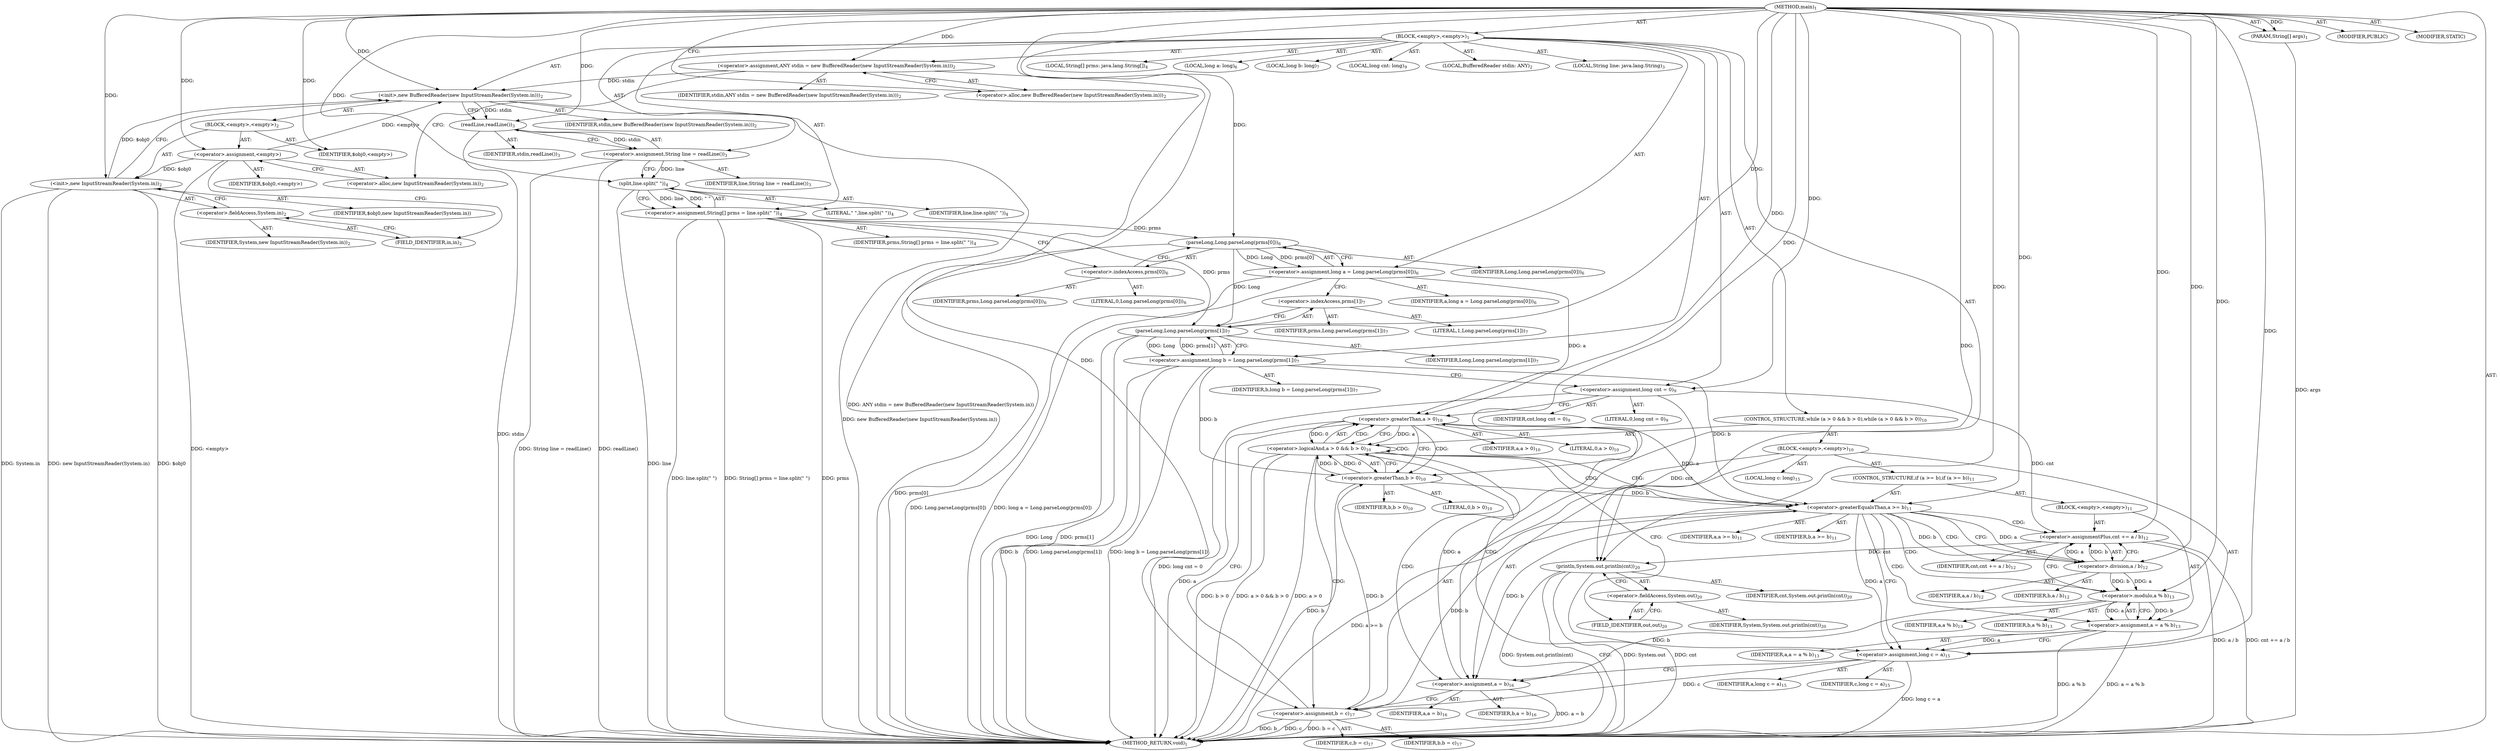 digraph "main" {  
"19" [label = <(METHOD,main)<SUB>1</SUB>> ]
"20" [label = <(PARAM,String[] args)<SUB>1</SUB>> ]
"21" [label = <(BLOCK,&lt;empty&gt;,&lt;empty&gt;)<SUB>1</SUB>> ]
"4" [label = <(LOCAL,BufferedReader stdin: ANY)<SUB>2</SUB>> ]
"22" [label = <(&lt;operator&gt;.assignment,ANY stdin = new BufferedReader(new InputStreamReader(System.in)))<SUB>2</SUB>> ]
"23" [label = <(IDENTIFIER,stdin,ANY stdin = new BufferedReader(new InputStreamReader(System.in)))<SUB>2</SUB>> ]
"24" [label = <(&lt;operator&gt;.alloc,new BufferedReader(new InputStreamReader(System.in)))<SUB>2</SUB>> ]
"25" [label = <(&lt;init&gt;,new BufferedReader(new InputStreamReader(System.in)))<SUB>2</SUB>> ]
"3" [label = <(IDENTIFIER,stdin,new BufferedReader(new InputStreamReader(System.in)))<SUB>2</SUB>> ]
"26" [label = <(BLOCK,&lt;empty&gt;,&lt;empty&gt;)<SUB>2</SUB>> ]
"27" [label = <(&lt;operator&gt;.assignment,&lt;empty&gt;)> ]
"28" [label = <(IDENTIFIER,$obj0,&lt;empty&gt;)> ]
"29" [label = <(&lt;operator&gt;.alloc,new InputStreamReader(System.in))<SUB>2</SUB>> ]
"30" [label = <(&lt;init&gt;,new InputStreamReader(System.in))<SUB>2</SUB>> ]
"31" [label = <(IDENTIFIER,$obj0,new InputStreamReader(System.in))> ]
"32" [label = <(&lt;operator&gt;.fieldAccess,System.in)<SUB>2</SUB>> ]
"33" [label = <(IDENTIFIER,System,new InputStreamReader(System.in))<SUB>2</SUB>> ]
"34" [label = <(FIELD_IDENTIFIER,in,in)<SUB>2</SUB>> ]
"35" [label = <(IDENTIFIER,$obj0,&lt;empty&gt;)> ]
"36" [label = <(LOCAL,String line: java.lang.String)<SUB>3</SUB>> ]
"37" [label = <(&lt;operator&gt;.assignment,String line = readLine())<SUB>3</SUB>> ]
"38" [label = <(IDENTIFIER,line,String line = readLine())<SUB>3</SUB>> ]
"39" [label = <(readLine,readLine())<SUB>3</SUB>> ]
"40" [label = <(IDENTIFIER,stdin,readLine())<SUB>3</SUB>> ]
"41" [label = <(LOCAL,String[] prms: java.lang.String[])<SUB>4</SUB>> ]
"42" [label = <(&lt;operator&gt;.assignment,String[] prms = line.split(&quot; &quot;))<SUB>4</SUB>> ]
"43" [label = <(IDENTIFIER,prms,String[] prms = line.split(&quot; &quot;))<SUB>4</SUB>> ]
"44" [label = <(split,line.split(&quot; &quot;))<SUB>4</SUB>> ]
"45" [label = <(IDENTIFIER,line,line.split(&quot; &quot;))<SUB>4</SUB>> ]
"46" [label = <(LITERAL,&quot; &quot;,line.split(&quot; &quot;))<SUB>4</SUB>> ]
"47" [label = <(LOCAL,long a: long)<SUB>6</SUB>> ]
"48" [label = <(&lt;operator&gt;.assignment,long a = Long.parseLong(prms[0]))<SUB>6</SUB>> ]
"49" [label = <(IDENTIFIER,a,long a = Long.parseLong(prms[0]))<SUB>6</SUB>> ]
"50" [label = <(parseLong,Long.parseLong(prms[0]))<SUB>6</SUB>> ]
"51" [label = <(IDENTIFIER,Long,Long.parseLong(prms[0]))<SUB>6</SUB>> ]
"52" [label = <(&lt;operator&gt;.indexAccess,prms[0])<SUB>6</SUB>> ]
"53" [label = <(IDENTIFIER,prms,Long.parseLong(prms[0]))<SUB>6</SUB>> ]
"54" [label = <(LITERAL,0,Long.parseLong(prms[0]))<SUB>6</SUB>> ]
"55" [label = <(LOCAL,long b: long)<SUB>7</SUB>> ]
"56" [label = <(&lt;operator&gt;.assignment,long b = Long.parseLong(prms[1]))<SUB>7</SUB>> ]
"57" [label = <(IDENTIFIER,b,long b = Long.parseLong(prms[1]))<SUB>7</SUB>> ]
"58" [label = <(parseLong,Long.parseLong(prms[1]))<SUB>7</SUB>> ]
"59" [label = <(IDENTIFIER,Long,Long.parseLong(prms[1]))<SUB>7</SUB>> ]
"60" [label = <(&lt;operator&gt;.indexAccess,prms[1])<SUB>7</SUB>> ]
"61" [label = <(IDENTIFIER,prms,Long.parseLong(prms[1]))<SUB>7</SUB>> ]
"62" [label = <(LITERAL,1,Long.parseLong(prms[1]))<SUB>7</SUB>> ]
"63" [label = <(LOCAL,long cnt: long)<SUB>9</SUB>> ]
"64" [label = <(&lt;operator&gt;.assignment,long cnt = 0)<SUB>9</SUB>> ]
"65" [label = <(IDENTIFIER,cnt,long cnt = 0)<SUB>9</SUB>> ]
"66" [label = <(LITERAL,0,long cnt = 0)<SUB>9</SUB>> ]
"67" [label = <(CONTROL_STRUCTURE,while (a &gt; 0 &amp;&amp; b &gt; 0),while (a &gt; 0 &amp;&amp; b &gt; 0))<SUB>10</SUB>> ]
"68" [label = <(&lt;operator&gt;.logicalAnd,a &gt; 0 &amp;&amp; b &gt; 0)<SUB>10</SUB>> ]
"69" [label = <(&lt;operator&gt;.greaterThan,a &gt; 0)<SUB>10</SUB>> ]
"70" [label = <(IDENTIFIER,a,a &gt; 0)<SUB>10</SUB>> ]
"71" [label = <(LITERAL,0,a &gt; 0)<SUB>10</SUB>> ]
"72" [label = <(&lt;operator&gt;.greaterThan,b &gt; 0)<SUB>10</SUB>> ]
"73" [label = <(IDENTIFIER,b,b &gt; 0)<SUB>10</SUB>> ]
"74" [label = <(LITERAL,0,b &gt; 0)<SUB>10</SUB>> ]
"75" [label = <(BLOCK,&lt;empty&gt;,&lt;empty&gt;)<SUB>10</SUB>> ]
"76" [label = <(CONTROL_STRUCTURE,if (a &gt;= b),if (a &gt;= b))<SUB>11</SUB>> ]
"77" [label = <(&lt;operator&gt;.greaterEqualsThan,a &gt;= b)<SUB>11</SUB>> ]
"78" [label = <(IDENTIFIER,a,a &gt;= b)<SUB>11</SUB>> ]
"79" [label = <(IDENTIFIER,b,a &gt;= b)<SUB>11</SUB>> ]
"80" [label = <(BLOCK,&lt;empty&gt;,&lt;empty&gt;)<SUB>11</SUB>> ]
"81" [label = <(&lt;operator&gt;.assignmentPlus,cnt += a / b)<SUB>12</SUB>> ]
"82" [label = <(IDENTIFIER,cnt,cnt += a / b)<SUB>12</SUB>> ]
"83" [label = <(&lt;operator&gt;.division,a / b)<SUB>12</SUB>> ]
"84" [label = <(IDENTIFIER,a,a / b)<SUB>12</SUB>> ]
"85" [label = <(IDENTIFIER,b,a / b)<SUB>12</SUB>> ]
"86" [label = <(&lt;operator&gt;.assignment,a = a % b)<SUB>13</SUB>> ]
"87" [label = <(IDENTIFIER,a,a = a % b)<SUB>13</SUB>> ]
"88" [label = <(&lt;operator&gt;.modulo,a % b)<SUB>13</SUB>> ]
"89" [label = <(IDENTIFIER,a,a % b)<SUB>13</SUB>> ]
"90" [label = <(IDENTIFIER,b,a % b)<SUB>13</SUB>> ]
"91" [label = <(LOCAL,long c: long)<SUB>15</SUB>> ]
"92" [label = <(&lt;operator&gt;.assignment,long c = a)<SUB>15</SUB>> ]
"93" [label = <(IDENTIFIER,c,long c = a)<SUB>15</SUB>> ]
"94" [label = <(IDENTIFIER,a,long c = a)<SUB>15</SUB>> ]
"95" [label = <(&lt;operator&gt;.assignment,a = b)<SUB>16</SUB>> ]
"96" [label = <(IDENTIFIER,a,a = b)<SUB>16</SUB>> ]
"97" [label = <(IDENTIFIER,b,a = b)<SUB>16</SUB>> ]
"98" [label = <(&lt;operator&gt;.assignment,b = c)<SUB>17</SUB>> ]
"99" [label = <(IDENTIFIER,b,b = c)<SUB>17</SUB>> ]
"100" [label = <(IDENTIFIER,c,b = c)<SUB>17</SUB>> ]
"101" [label = <(println,System.out.println(cnt))<SUB>20</SUB>> ]
"102" [label = <(&lt;operator&gt;.fieldAccess,System.out)<SUB>20</SUB>> ]
"103" [label = <(IDENTIFIER,System,System.out.println(cnt))<SUB>20</SUB>> ]
"104" [label = <(FIELD_IDENTIFIER,out,out)<SUB>20</SUB>> ]
"105" [label = <(IDENTIFIER,cnt,System.out.println(cnt))<SUB>20</SUB>> ]
"106" [label = <(MODIFIER,PUBLIC)> ]
"107" [label = <(MODIFIER,STATIC)> ]
"108" [label = <(METHOD_RETURN,void)<SUB>1</SUB>> ]
  "19" -> "20"  [ label = "AST: "] 
  "19" -> "21"  [ label = "AST: "] 
  "19" -> "106"  [ label = "AST: "] 
  "19" -> "107"  [ label = "AST: "] 
  "19" -> "108"  [ label = "AST: "] 
  "21" -> "4"  [ label = "AST: "] 
  "21" -> "22"  [ label = "AST: "] 
  "21" -> "25"  [ label = "AST: "] 
  "21" -> "36"  [ label = "AST: "] 
  "21" -> "37"  [ label = "AST: "] 
  "21" -> "41"  [ label = "AST: "] 
  "21" -> "42"  [ label = "AST: "] 
  "21" -> "47"  [ label = "AST: "] 
  "21" -> "48"  [ label = "AST: "] 
  "21" -> "55"  [ label = "AST: "] 
  "21" -> "56"  [ label = "AST: "] 
  "21" -> "63"  [ label = "AST: "] 
  "21" -> "64"  [ label = "AST: "] 
  "21" -> "67"  [ label = "AST: "] 
  "21" -> "101"  [ label = "AST: "] 
  "22" -> "23"  [ label = "AST: "] 
  "22" -> "24"  [ label = "AST: "] 
  "25" -> "3"  [ label = "AST: "] 
  "25" -> "26"  [ label = "AST: "] 
  "26" -> "27"  [ label = "AST: "] 
  "26" -> "30"  [ label = "AST: "] 
  "26" -> "35"  [ label = "AST: "] 
  "27" -> "28"  [ label = "AST: "] 
  "27" -> "29"  [ label = "AST: "] 
  "30" -> "31"  [ label = "AST: "] 
  "30" -> "32"  [ label = "AST: "] 
  "32" -> "33"  [ label = "AST: "] 
  "32" -> "34"  [ label = "AST: "] 
  "37" -> "38"  [ label = "AST: "] 
  "37" -> "39"  [ label = "AST: "] 
  "39" -> "40"  [ label = "AST: "] 
  "42" -> "43"  [ label = "AST: "] 
  "42" -> "44"  [ label = "AST: "] 
  "44" -> "45"  [ label = "AST: "] 
  "44" -> "46"  [ label = "AST: "] 
  "48" -> "49"  [ label = "AST: "] 
  "48" -> "50"  [ label = "AST: "] 
  "50" -> "51"  [ label = "AST: "] 
  "50" -> "52"  [ label = "AST: "] 
  "52" -> "53"  [ label = "AST: "] 
  "52" -> "54"  [ label = "AST: "] 
  "56" -> "57"  [ label = "AST: "] 
  "56" -> "58"  [ label = "AST: "] 
  "58" -> "59"  [ label = "AST: "] 
  "58" -> "60"  [ label = "AST: "] 
  "60" -> "61"  [ label = "AST: "] 
  "60" -> "62"  [ label = "AST: "] 
  "64" -> "65"  [ label = "AST: "] 
  "64" -> "66"  [ label = "AST: "] 
  "67" -> "68"  [ label = "AST: "] 
  "67" -> "75"  [ label = "AST: "] 
  "68" -> "69"  [ label = "AST: "] 
  "68" -> "72"  [ label = "AST: "] 
  "69" -> "70"  [ label = "AST: "] 
  "69" -> "71"  [ label = "AST: "] 
  "72" -> "73"  [ label = "AST: "] 
  "72" -> "74"  [ label = "AST: "] 
  "75" -> "76"  [ label = "AST: "] 
  "75" -> "91"  [ label = "AST: "] 
  "75" -> "92"  [ label = "AST: "] 
  "75" -> "95"  [ label = "AST: "] 
  "75" -> "98"  [ label = "AST: "] 
  "76" -> "77"  [ label = "AST: "] 
  "76" -> "80"  [ label = "AST: "] 
  "77" -> "78"  [ label = "AST: "] 
  "77" -> "79"  [ label = "AST: "] 
  "80" -> "81"  [ label = "AST: "] 
  "80" -> "86"  [ label = "AST: "] 
  "81" -> "82"  [ label = "AST: "] 
  "81" -> "83"  [ label = "AST: "] 
  "83" -> "84"  [ label = "AST: "] 
  "83" -> "85"  [ label = "AST: "] 
  "86" -> "87"  [ label = "AST: "] 
  "86" -> "88"  [ label = "AST: "] 
  "88" -> "89"  [ label = "AST: "] 
  "88" -> "90"  [ label = "AST: "] 
  "92" -> "93"  [ label = "AST: "] 
  "92" -> "94"  [ label = "AST: "] 
  "95" -> "96"  [ label = "AST: "] 
  "95" -> "97"  [ label = "AST: "] 
  "98" -> "99"  [ label = "AST: "] 
  "98" -> "100"  [ label = "AST: "] 
  "101" -> "102"  [ label = "AST: "] 
  "101" -> "105"  [ label = "AST: "] 
  "102" -> "103"  [ label = "AST: "] 
  "102" -> "104"  [ label = "AST: "] 
  "22" -> "29"  [ label = "CFG: "] 
  "25" -> "39"  [ label = "CFG: "] 
  "37" -> "44"  [ label = "CFG: "] 
  "42" -> "52"  [ label = "CFG: "] 
  "48" -> "60"  [ label = "CFG: "] 
  "56" -> "64"  [ label = "CFG: "] 
  "64" -> "69"  [ label = "CFG: "] 
  "101" -> "108"  [ label = "CFG: "] 
  "24" -> "22"  [ label = "CFG: "] 
  "39" -> "37"  [ label = "CFG: "] 
  "44" -> "42"  [ label = "CFG: "] 
  "50" -> "48"  [ label = "CFG: "] 
  "58" -> "56"  [ label = "CFG: "] 
  "68" -> "77"  [ label = "CFG: "] 
  "68" -> "104"  [ label = "CFG: "] 
  "102" -> "101"  [ label = "CFG: "] 
  "27" -> "34"  [ label = "CFG: "] 
  "30" -> "25"  [ label = "CFG: "] 
  "52" -> "50"  [ label = "CFG: "] 
  "60" -> "58"  [ label = "CFG: "] 
  "69" -> "68"  [ label = "CFG: "] 
  "69" -> "72"  [ label = "CFG: "] 
  "72" -> "68"  [ label = "CFG: "] 
  "92" -> "95"  [ label = "CFG: "] 
  "95" -> "98"  [ label = "CFG: "] 
  "98" -> "69"  [ label = "CFG: "] 
  "104" -> "102"  [ label = "CFG: "] 
  "29" -> "27"  [ label = "CFG: "] 
  "32" -> "30"  [ label = "CFG: "] 
  "77" -> "83"  [ label = "CFG: "] 
  "77" -> "92"  [ label = "CFG: "] 
  "34" -> "32"  [ label = "CFG: "] 
  "81" -> "88"  [ label = "CFG: "] 
  "86" -> "92"  [ label = "CFG: "] 
  "83" -> "81"  [ label = "CFG: "] 
  "88" -> "86"  [ label = "CFG: "] 
  "19" -> "24"  [ label = "CFG: "] 
  "20" -> "108"  [ label = "DDG: args"] 
  "22" -> "108"  [ label = "DDG: ANY stdin = new BufferedReader(new InputStreamReader(System.in))"] 
  "27" -> "108"  [ label = "DDG: &lt;empty&gt;"] 
  "30" -> "108"  [ label = "DDG: $obj0"] 
  "30" -> "108"  [ label = "DDG: System.in"] 
  "30" -> "108"  [ label = "DDG: new InputStreamReader(System.in)"] 
  "25" -> "108"  [ label = "DDG: new BufferedReader(new InputStreamReader(System.in))"] 
  "39" -> "108"  [ label = "DDG: stdin"] 
  "37" -> "108"  [ label = "DDG: readLine()"] 
  "37" -> "108"  [ label = "DDG: String line = readLine()"] 
  "42" -> "108"  [ label = "DDG: prms"] 
  "44" -> "108"  [ label = "DDG: line"] 
  "42" -> "108"  [ label = "DDG: line.split(&quot; &quot;)"] 
  "42" -> "108"  [ label = "DDG: String[] prms = line.split(&quot; &quot;)"] 
  "50" -> "108"  [ label = "DDG: prms[0]"] 
  "48" -> "108"  [ label = "DDG: Long.parseLong(prms[0])"] 
  "48" -> "108"  [ label = "DDG: long a = Long.parseLong(prms[0])"] 
  "56" -> "108"  [ label = "DDG: b"] 
  "58" -> "108"  [ label = "DDG: Long"] 
  "58" -> "108"  [ label = "DDG: prms[1]"] 
  "56" -> "108"  [ label = "DDG: Long.parseLong(prms[1])"] 
  "56" -> "108"  [ label = "DDG: long b = Long.parseLong(prms[1])"] 
  "64" -> "108"  [ label = "DDG: long cnt = 0"] 
  "69" -> "108"  [ label = "DDG: a"] 
  "68" -> "108"  [ label = "DDG: a &gt; 0"] 
  "72" -> "108"  [ label = "DDG: b"] 
  "68" -> "108"  [ label = "DDG: b &gt; 0"] 
  "68" -> "108"  [ label = "DDG: a &gt; 0 &amp;&amp; b &gt; 0"] 
  "101" -> "108"  [ label = "DDG: System.out"] 
  "101" -> "108"  [ label = "DDG: cnt"] 
  "101" -> "108"  [ label = "DDG: System.out.println(cnt)"] 
  "77" -> "108"  [ label = "DDG: a &gt;= b"] 
  "81" -> "108"  [ label = "DDG: a / b"] 
  "81" -> "108"  [ label = "DDG: cnt += a / b"] 
  "86" -> "108"  [ label = "DDG: a % b"] 
  "86" -> "108"  [ label = "DDG: a = a % b"] 
  "92" -> "108"  [ label = "DDG: long c = a"] 
  "95" -> "108"  [ label = "DDG: a = b"] 
  "98" -> "108"  [ label = "DDG: b"] 
  "98" -> "108"  [ label = "DDG: c"] 
  "98" -> "108"  [ label = "DDG: b = c"] 
  "19" -> "20"  [ label = "DDG: "] 
  "19" -> "22"  [ label = "DDG: "] 
  "39" -> "37"  [ label = "DDG: stdin"] 
  "44" -> "42"  [ label = "DDG: line"] 
  "44" -> "42"  [ label = "DDG: &quot; &quot;"] 
  "50" -> "48"  [ label = "DDG: Long"] 
  "50" -> "48"  [ label = "DDG: prms[0]"] 
  "58" -> "56"  [ label = "DDG: Long"] 
  "58" -> "56"  [ label = "DDG: prms[1]"] 
  "19" -> "64"  [ label = "DDG: "] 
  "22" -> "25"  [ label = "DDG: stdin"] 
  "19" -> "25"  [ label = "DDG: "] 
  "27" -> "25"  [ label = "DDG: &lt;empty&gt;"] 
  "30" -> "25"  [ label = "DDG: $obj0"] 
  "64" -> "101"  [ label = "DDG: cnt"] 
  "81" -> "101"  [ label = "DDG: cnt"] 
  "19" -> "101"  [ label = "DDG: "] 
  "19" -> "27"  [ label = "DDG: "] 
  "19" -> "35"  [ label = "DDG: "] 
  "25" -> "39"  [ label = "DDG: stdin"] 
  "19" -> "39"  [ label = "DDG: "] 
  "37" -> "44"  [ label = "DDG: line"] 
  "19" -> "44"  [ label = "DDG: "] 
  "19" -> "50"  [ label = "DDG: "] 
  "42" -> "50"  [ label = "DDG: prms"] 
  "50" -> "58"  [ label = "DDG: Long"] 
  "19" -> "58"  [ label = "DDG: "] 
  "42" -> "58"  [ label = "DDG: prms"] 
  "69" -> "68"  [ label = "DDG: a"] 
  "69" -> "68"  [ label = "DDG: 0"] 
  "72" -> "68"  [ label = "DDG: b"] 
  "72" -> "68"  [ label = "DDG: 0"] 
  "77" -> "92"  [ label = "DDG: a"] 
  "86" -> "92"  [ label = "DDG: a"] 
  "19" -> "92"  [ label = "DDG: "] 
  "77" -> "95"  [ label = "DDG: b"] 
  "88" -> "95"  [ label = "DDG: b"] 
  "19" -> "95"  [ label = "DDG: "] 
  "92" -> "98"  [ label = "DDG: c"] 
  "19" -> "98"  [ label = "DDG: "] 
  "27" -> "30"  [ label = "DDG: $obj0"] 
  "19" -> "30"  [ label = "DDG: "] 
  "48" -> "69"  [ label = "DDG: a"] 
  "95" -> "69"  [ label = "DDG: a"] 
  "19" -> "69"  [ label = "DDG: "] 
  "56" -> "72"  [ label = "DDG: b"] 
  "98" -> "72"  [ label = "DDG: b"] 
  "19" -> "72"  [ label = "DDG: "] 
  "69" -> "77"  [ label = "DDG: a"] 
  "19" -> "77"  [ label = "DDG: "] 
  "56" -> "77"  [ label = "DDG: b"] 
  "72" -> "77"  [ label = "DDG: b"] 
  "98" -> "77"  [ label = "DDG: b"] 
  "83" -> "81"  [ label = "DDG: a"] 
  "83" -> "81"  [ label = "DDG: b"] 
  "88" -> "86"  [ label = "DDG: a"] 
  "88" -> "86"  [ label = "DDG: b"] 
  "64" -> "81"  [ label = "DDG: cnt"] 
  "19" -> "81"  [ label = "DDG: "] 
  "77" -> "83"  [ label = "DDG: a"] 
  "19" -> "83"  [ label = "DDG: "] 
  "77" -> "83"  [ label = "DDG: b"] 
  "83" -> "88"  [ label = "DDG: a"] 
  "19" -> "88"  [ label = "DDG: "] 
  "83" -> "88"  [ label = "DDG: b"] 
  "68" -> "68"  [ label = "CDG: "] 
  "68" -> "77"  [ label = "CDG: "] 
  "68" -> "98"  [ label = "CDG: "] 
  "68" -> "69"  [ label = "CDG: "] 
  "68" -> "95"  [ label = "CDG: "] 
  "68" -> "92"  [ label = "CDG: "] 
  "69" -> "72"  [ label = "CDG: "] 
  "77" -> "83"  [ label = "CDG: "] 
  "77" -> "81"  [ label = "CDG: "] 
  "77" -> "88"  [ label = "CDG: "] 
  "77" -> "86"  [ label = "CDG: "] 
}
